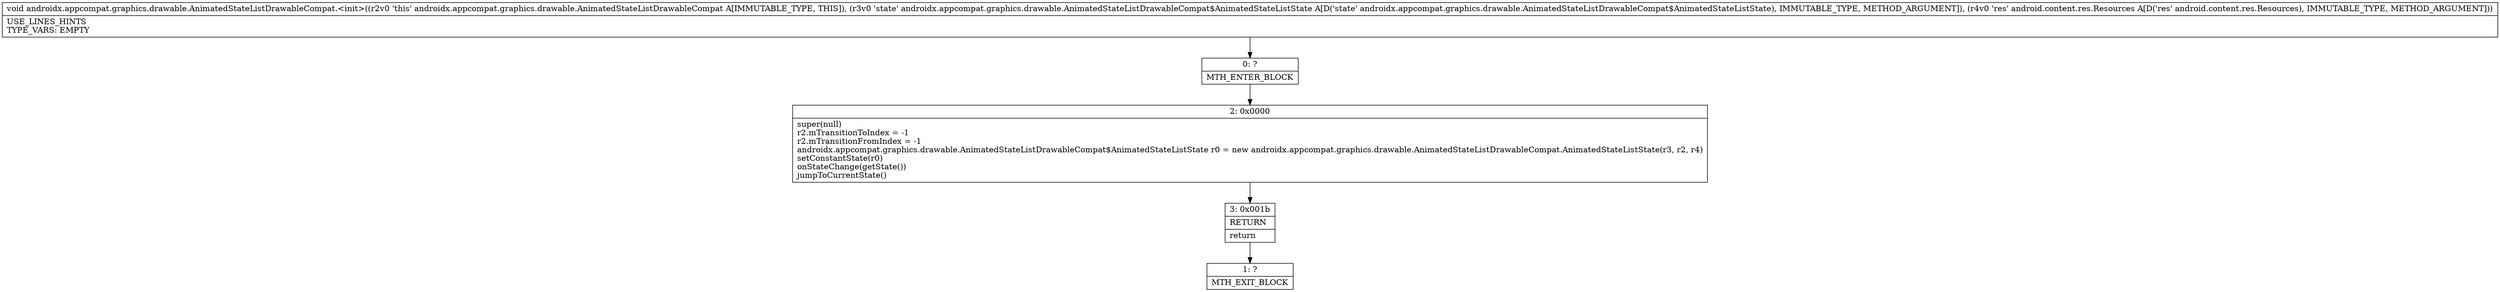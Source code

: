 digraph "CFG forandroidx.appcompat.graphics.drawable.AnimatedStateListDrawableCompat.\<init\>(Landroidx\/appcompat\/graphics\/drawable\/AnimatedStateListDrawableCompat$AnimatedStateListState;Landroid\/content\/res\/Resources;)V" {
Node_0 [shape=record,label="{0\:\ ?|MTH_ENTER_BLOCK\l}"];
Node_2 [shape=record,label="{2\:\ 0x0000|super(null)\lr2.mTransitionToIndex = \-1\lr2.mTransitionFromIndex = \-1\landroidx.appcompat.graphics.drawable.AnimatedStateListDrawableCompat$AnimatedStateListState r0 = new androidx.appcompat.graphics.drawable.AnimatedStateListDrawableCompat.AnimatedStateListState(r3, r2, r4)\lsetConstantState(r0)\lonStateChange(getState())\ljumpToCurrentState()\l}"];
Node_3 [shape=record,label="{3\:\ 0x001b|RETURN\l|return\l}"];
Node_1 [shape=record,label="{1\:\ ?|MTH_EXIT_BLOCK\l}"];
MethodNode[shape=record,label="{void androidx.appcompat.graphics.drawable.AnimatedStateListDrawableCompat.\<init\>((r2v0 'this' androidx.appcompat.graphics.drawable.AnimatedStateListDrawableCompat A[IMMUTABLE_TYPE, THIS]), (r3v0 'state' androidx.appcompat.graphics.drawable.AnimatedStateListDrawableCompat$AnimatedStateListState A[D('state' androidx.appcompat.graphics.drawable.AnimatedStateListDrawableCompat$AnimatedStateListState), IMMUTABLE_TYPE, METHOD_ARGUMENT]), (r4v0 'res' android.content.res.Resources A[D('res' android.content.res.Resources), IMMUTABLE_TYPE, METHOD_ARGUMENT]))  | USE_LINES_HINTS\lTYPE_VARS: EMPTY\l}"];
MethodNode -> Node_0;Node_0 -> Node_2;
Node_2 -> Node_3;
Node_3 -> Node_1;
}


